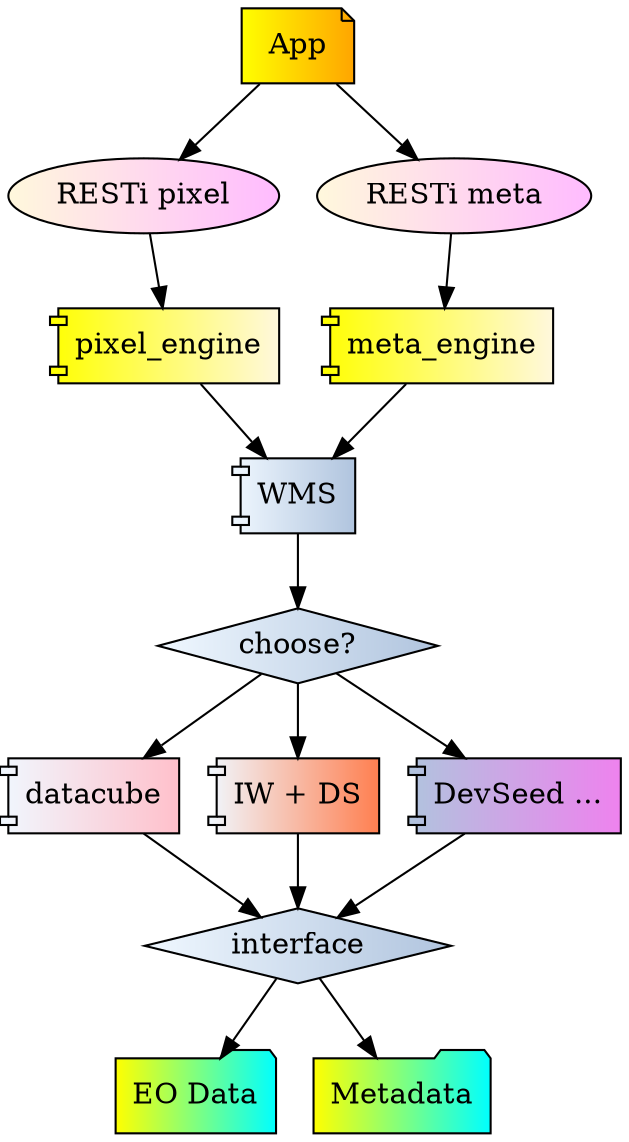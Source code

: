 digraph G {

node [style=filled, fillcolor="yellow:orange",shape=note]
n0[label="App"]
node [style=filled, fillcolor="cornsilk:plum1",shape=ellipse]
n1[label="RESTi pixel"]
n2[label="RESTi meta"]
node [style=filled, fillcolor="yellow:cornsilk",shape=component]
n1a[label="pixel_engine"]
n2a[label="meta_engine"]
node [style=filled, fillcolor="aliceblue:lightsteelblue",shape=component]
n2b[label="WMS"]
node [style=filled, fillcolor="aliceblue:lightsteelblue",shape=diamond]
ni[label="interface"]
nc[label="choose?"]
node [style=filled, fillcolor="aliceblue:pink",shape=component]
n2c[label="datacube"]
node [style=filled, fillcolor="aliceblue:coral",shape=component]
n2d[label="IW + DS"]
node [style=filled, fillcolor="yellow:cyan",shape=folder]
node [style=filled, fillcolor="lightsteelblue:violet",shape=component]
n2e[label="DevSeed ..."]
node [style=filled, fillcolor="yellow:cyan",shape=folder]
n3[label="EO Data"]
n4[label="Metadata"]

n0->n1->n1a
n0->n2->n2a

n1a->n2b
n2a->n2b

ni->n3
ni->n4


n2b->nc
nc->n2d
nc->n2c
nc->n2e

n2c->ni
n2d->ni
n2e->ni


}

